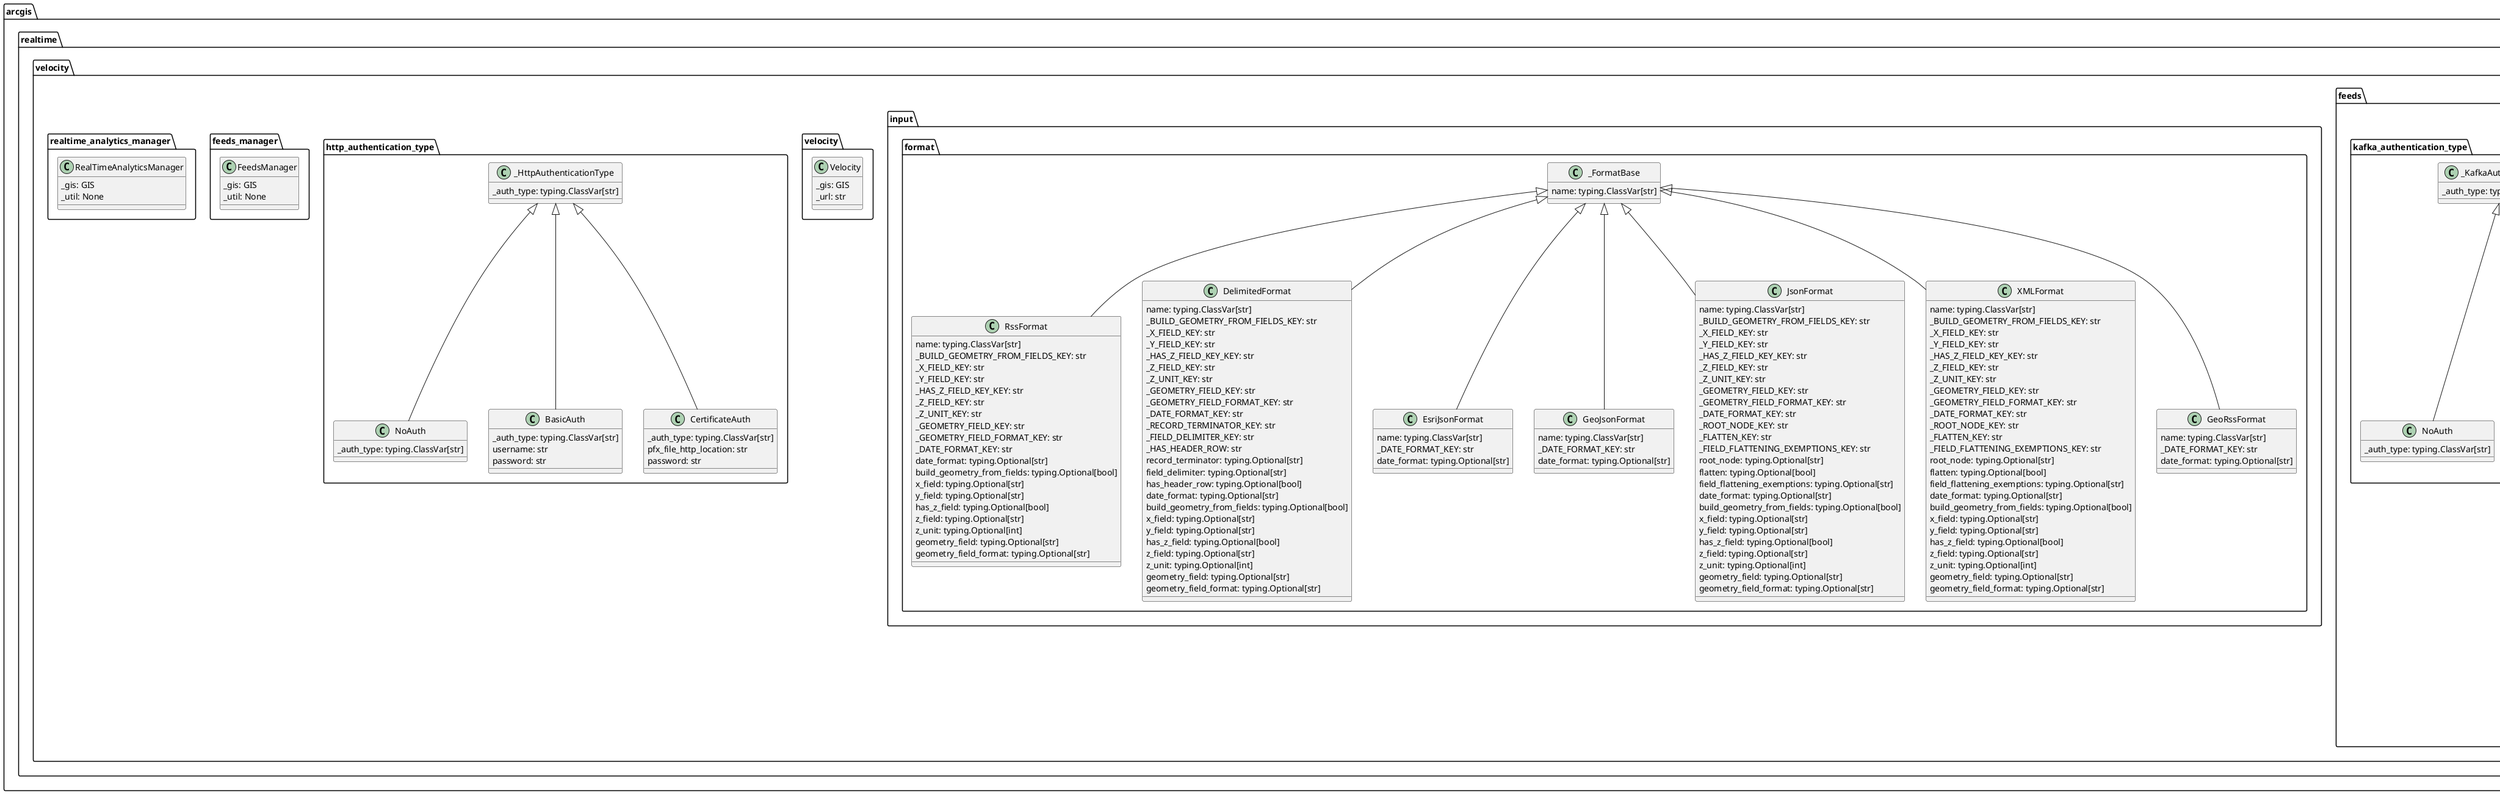 @startuml
class arcgis.realtime.stream_layer.StreamLayer {
  _streamtoken: None
  _streamurl: None
  _out_sr: None
  filter: None
  _on_features: None
  _on_disconnect: None
  _on_error: None
  service: None
}
class arcgis.realtime.velocity._bigdata_analytics.BigDataAnalytics {
  _gis: GIS
  _util: _Util
  _item: Optional[Dict]
  _id: None
}
abstract class arcgis.realtime.velocity._task.Task {
}
class arcgis.realtime.velocity._util._Util {
  _gis: GIS
  _base_url: str
  _params: None
}
class arcgis.realtime.velocity._feed.Feed {
  _gis: GIS
  _util: _Util
  _item: Optional[Dict]
  _id: None
}
class arcgis.realtime.velocity._realtime_analytics.RealTimeAnalytics {
  _gis: GIS
  _util: _Util
  _item: Optional[Dict]
  _id: None
}
class arcgis.realtime.velocity._reserved_fields._ReservedFields {
  _reserved_names_gdb: typing.ClassVar[typing.List[str]] {static}
  _reserved_names_fs: typing.ClassVar[typing.List[str]] {static}
  _reserved_names_service_query: typing.ClassVar[typing.List[str]] {static}
  _reserved_names_es: typing.ClassVar[typing.List[str]] {static}
  _all_reserved_names_lower: typing.ClassVar[typing.List[str]] {static}
}
class arcgis.realtime.velocity.bigdata_analytics_manager.BigDataAnalyticsManager {
  _gis: GIS
  _util: None
}
class arcgis.realtime.velocity.feeds._feed_template._FeedTemplate {
  label: str
  description: str
  _name: typing.ClassVar[str]
  _fields: dict
}
class arcgis.realtime.velocity.feeds.aws_iot.AWSIoT {
  endpoint: str
  topic: str
  qos_level: int
  access_key_id: typing.Optional[str]
  secret_access_key: typing.Optional[str]
  session_token: typing.Optional[str]
  data_format: typing.Union[arcgis.realtime.velocity.input.format.EsriJsonFormat, arcgis.realtime.velocity.input.format.GeoJsonFormat, arcgis.realtime.velocity.input.format.JsonFormat, arcgis.realtime.velocity.input.format.DelimitedFormat, arcgis.realtime.velocity.input.format.XMLFormat, NoneType]
  track_id_field: typing.Optional[str]
  geometry: typing.Union[arcgis.realtime.velocity.feeds.geometry.XYZGeometry, arcgis.realtime.velocity.feeds.geometry.SingleFieldGeometry, NoneType]
  time: typing.Union[arcgis.realtime.velocity.feeds.time.TimeInstant, arcgis.realtime.velocity.feeds.time.TimeInterval, NoneType]
  _name: typing.ClassVar[str]
}
class arcgis.realtime.velocity.input.format.DelimitedFormat {
  name: typing.ClassVar[str]
  _BUILD_GEOMETRY_FROM_FIELDS_KEY: str
  _X_FIELD_KEY: str
  _Y_FIELD_KEY: str
  _HAS_Z_FIELD_KEY_KEY: str
  _Z_FIELD_KEY: str
  _Z_UNIT_KEY: str
  _GEOMETRY_FIELD_KEY: str
  _GEOMETRY_FIELD_FORMAT_KEY: str
  _DATE_FORMAT_KEY: str
  _RECORD_TERMINATOR_KEY: str
  _FIELD_DELIMITER_KEY: str
  _HAS_HEADER_ROW: str
  record_terminator: typing.Optional[str]
  field_delimiter: typing.Optional[str]
  has_header_row: typing.Optional[bool]
  date_format: typing.Optional[str]
  build_geometry_from_fields: typing.Optional[bool]
  x_field: typing.Optional[str]
  y_field: typing.Optional[str]
  has_z_field: typing.Optional[bool]
  z_field: typing.Optional[str]
  z_unit: typing.Optional[int]
  geometry_field: typing.Optional[str]
  geometry_field_format: typing.Optional[str]
}
class arcgis.realtime.velocity.input.format.EsriJsonFormat {
  name: typing.ClassVar[str]
  _DATE_FORMAT_KEY: str
  date_format: typing.Optional[str]
}
class arcgis.realtime.velocity.input.format.GeoJsonFormat {
  name: typing.ClassVar[str]
  _DATE_FORMAT_KEY: str
  date_format: typing.Optional[str]
}
class arcgis.realtime.velocity.input.format.JsonFormat {
  name: typing.ClassVar[str]
  _BUILD_GEOMETRY_FROM_FIELDS_KEY: str
  _X_FIELD_KEY: str
  _Y_FIELD_KEY: str
  _HAS_Z_FIELD_KEY_KEY: str
  _Z_FIELD_KEY: str
  _Z_UNIT_KEY: str
  _GEOMETRY_FIELD_KEY: str
  _GEOMETRY_FIELD_FORMAT_KEY: str
  _DATE_FORMAT_KEY: str
  _ROOT_NODE_KEY: str
  _FLATTEN_KEY: str
  _FIELD_FLATTENING_EXEMPTIONS_KEY: str
  root_node: typing.Optional[str]
  flatten: typing.Optional[bool]
  field_flattening_exemptions: typing.Optional[str]
  date_format: typing.Optional[str]
  build_geometry_from_fields: typing.Optional[bool]
  x_field: typing.Optional[str]
  y_field: typing.Optional[str]
  has_z_field: typing.Optional[bool]
  z_field: typing.Optional[str]
  z_unit: typing.Optional[int]
  geometry_field: typing.Optional[str]
  geometry_field_format: typing.Optional[str]
}
class arcgis.realtime.velocity.feeds.geometry.SingleFieldGeometry {
  geometry_field: str
  geometry_type: str
  geometry_format: str
  wkid: int
}
class arcgis.realtime.velocity.feeds.time.TimeInstant {
  time_field: str
  date_format: str
}
class arcgis.realtime.velocity.feeds.time.TimeInterval {
  interval_start_field: str
  interval_end_field: str
  date_format: str
}
class arcgis.realtime.velocity.velocity.Velocity {
  _gis: GIS
  _url: str
}
class arcgis.realtime.velocity.input.format.XMLFormat {
  name: typing.ClassVar[str]
  _BUILD_GEOMETRY_FROM_FIELDS_KEY: str
  _X_FIELD_KEY: str
  _Y_FIELD_KEY: str
  _HAS_Z_FIELD_KEY_KEY: str
  _Z_FIELD_KEY: str
  _Z_UNIT_KEY: str
  _GEOMETRY_FIELD_KEY: str
  _GEOMETRY_FIELD_FORMAT_KEY: str
  _DATE_FORMAT_KEY: str
  _ROOT_NODE_KEY: str
  _FLATTEN_KEY: str
  _FIELD_FLATTENING_EXEMPTIONS_KEY: str
  root_node: typing.Optional[str]
  flatten: typing.Optional[bool]
  field_flattening_exemptions: typing.Optional[str]
  date_format: typing.Optional[str]
  build_geometry_from_fields: typing.Optional[bool]
  x_field: typing.Optional[str]
  y_field: typing.Optional[str]
  has_z_field: typing.Optional[bool]
  z_field: typing.Optional[str]
  z_unit: typing.Optional[int]
  geometry_field: typing.Optional[str]
  geometry_field_format: typing.Optional[str]
}
class arcgis.realtime.velocity.feeds.geometry.XYZGeometry {
  x_field: str
  y_field: str
  wkid: int
  z_field: str
  z_unit: str
}
class arcgis.realtime.velocity.feeds.geometry._HasGeometry {
}
class arcgis.realtime.velocity.feeds.time._HasTime {
}
class arcgis.realtime.velocity.feeds.azure_event_hub.AzureEventHub {
  shared_access_key_name: str
  shared_access_key: str
  event_hub_endpoint: str
  event_hub_entity_path: str
  consumer_group: typing.Optional[str]
  data_format: typing.Union[arcgis.realtime.velocity.input.format.EsriJsonFormat, arcgis.realtime.velocity.input.format.GeoJsonFormat, arcgis.realtime.velocity.input.format.JsonFormat, arcgis.realtime.velocity.input.format.DelimitedFormat, arcgis.realtime.velocity.input.format.XMLFormat, NoneType]
  track_id_field: typing.Optional[str]
  geometry: typing.Union[arcgis.realtime.velocity.feeds.geometry.XYZGeometry, arcgis.realtime.velocity.feeds.geometry.SingleFieldGeometry, NoneType]
  time: typing.Union[arcgis.realtime.velocity.feeds.time.TimeInstant, arcgis.realtime.velocity.feeds.time.TimeInterval, NoneType]
  _name: typing.ClassVar[str]
}
class arcgis.realtime.velocity.feeds.azure_service_bus.AzureServiceBus {
  topic_name: str
  subscription_name: str
  shared_access_key_name: str
  shared_access_key: str
  endpoint: str
  data_format: typing.Union[arcgis.realtime.velocity.input.format.EsriJsonFormat, arcgis.realtime.velocity.input.format.GeoJsonFormat, arcgis.realtime.velocity.input.format.JsonFormat, arcgis.realtime.velocity.input.format.DelimitedFormat, arcgis.realtime.velocity.input.format.XMLFormat, NoneType]
  track_id_field: typing.Optional[str]
  geometry: typing.Union[arcgis.realtime.velocity.feeds.geometry.XYZGeometry, arcgis.realtime.velocity.feeds.geometry.SingleFieldGeometry, NoneType]
  time: typing.Union[arcgis.realtime.velocity.feeds.time.TimeInstant, arcgis.realtime.velocity.feeds.time.TimeInterval, NoneType]
  _name: typing.ClassVar[str]
}
class arcgis.realtime.velocity.feeds.cisco_edge_intelligence.CiscoEdgeIntelligence {
  _name: typing.ClassVar[str]
}
class arcgis.realtime.velocity.feeds.mqtt.MQTT {
  host: str
  port: int
  topic: str
  qos_level: int
  username: typing.Optional[str]
  password: typing.Optional[str]
  client_id: typing.Optional[str]
  data_format: typing.Union[arcgis.realtime.velocity.input.format.EsriJsonFormat, arcgis.realtime.velocity.input.format.GeoJsonFormat, arcgis.realtime.velocity.input.format.JsonFormat, arcgis.realtime.velocity.input.format.DelimitedFormat, arcgis.realtime.velocity.input.format.XMLFormat, NoneType]
  track_id_field: typing.Optional[str]
  geometry: typing.Union[arcgis.realtime.velocity.feeds.geometry.XYZGeometry, arcgis.realtime.velocity.feeds.geometry.SingleFieldGeometry, NoneType]
  time: typing.Union[arcgis.realtime.velocity.feeds.time.TimeInstant, arcgis.realtime.velocity.feeds.time.TimeInterval, NoneType]
  _name: typing.ClassVar[str]
}
class arcgis.realtime.velocity.feeds.feature_layer.FeatureLayer {
  query: str
  fields: str
  outSR: int
  url: typing.Optional[str]
  portal_item_id: typing.Optional[str]
  extent: typing.Optional[typing.Dict[str, typing.Any]]
  time_stamp_field: typing.Optional[str]
  track_id_field: typing.Optional[str]
  time: typing.Union[arcgis.realtime.velocity.feeds.time.TimeInstant, arcgis.realtime.velocity.feeds.time.TimeInterval, NoneType]
  run_interval: RunInterval
  data_format: typing.Any
  _name: typing.ClassVar[str]
}
class arcgis.realtime.velocity.feeds.run_interval.RunInterval {
  cron_expression: str
  timezone: str
}
class arcgis.realtime.velocity.feeds.geometry._Unit {
  _distance: typing.ClassVar[typing.Dict[str, int]]
}
class arcgis.realtime.velocity.feeds.geotab.Geotab {
  url: str
  database: str
  username: str
  password: str
  groups: typing.Optional[str]
  diagnostics_ids: typing.Optional[str]
  data_format: typing.Optional[arcgis.realtime.velocity.input.format.JsonFormat]
  track_id_field: typing.Optional[str]
  geometry: typing.Union[arcgis.realtime.velocity.feeds.geometry.XYZGeometry, arcgis.realtime.velocity.feeds.geometry.SingleFieldGeometry, NoneType]
  time: typing.Union[arcgis.realtime.velocity.feeds.time.TimeInstant, arcgis.realtime.velocity.feeds.time.TimeInterval, NoneType]
  run_interval: RunInterval
  _name: typing.ClassVar[str]
}
class arcgis.realtime.velocity.http_authentication_type.BasicAuth {
  _auth_type: typing.ClassVar[str]
  username: str
  password: str
}
class arcgis.realtime.velocity.http_authentication_type.CertificateAuth {
  _auth_type: typing.ClassVar[str]
  pfx_file_http_location: str
  password: str
}
class arcgis.realtime.velocity.feeds.http_poller.HttpPoller {
  url: str
  http_method: str
  http_auth_type: typing.Union[arcgis.realtime.velocity.http_authentication_type.NoAuth, arcgis.realtime.velocity.http_authentication_type.BasicAuth, arcgis.realtime.velocity.http_authentication_type.CertificateAuth]
  url_params: Dict[builtins.str, builtins.str]
  http_headers: Dict[builtins.str, builtins.str]
  enable_long_polling: bool
  data_format: typing.Union[arcgis.realtime.velocity.input.format.EsriJsonFormat, arcgis.realtime.velocity.input.format.GeoJsonFormat, arcgis.realtime.velocity.input.format.JsonFormat, arcgis.realtime.velocity.input.format.DelimitedFormat, arcgis.realtime.velocity.input.format.XMLFormat, NoneType]
  track_id_field: typing.Optional[str]
  geometry: typing.Union[arcgis.realtime.velocity.feeds.geometry.XYZGeometry, arcgis.realtime.velocity.feeds.geometry.SingleFieldGeometry, NoneType]
  time: typing.Union[arcgis.realtime.velocity.feeds.time.TimeInstant, arcgis.realtime.velocity.feeds.time.TimeInterval, NoneType]
  run_interval: RunInterval
  _name: typing.ClassVar[str]
}
class arcgis.realtime.velocity.http_authentication_type.NoAuth {
  _auth_type: typing.ClassVar[str]
}
class arcgis.realtime.velocity.feeds.http_receiver.HttpReceiver {
  authentication_type: str
  sample_message: str
  data_format: typing.Union[arcgis.realtime.velocity.input.format.EsriJsonFormat, arcgis.realtime.velocity.input.format.GeoJsonFormat, arcgis.realtime.velocity.input.format.JsonFormat, arcgis.realtime.velocity.input.format.DelimitedFormat, arcgis.realtime.velocity.input.format.XMLFormat, NoneType]
  track_id_field: typing.Optional[str]
  geometry: typing.Union[arcgis.realtime.velocity.feeds.geometry.XYZGeometry, arcgis.realtime.velocity.feeds.geometry.SingleFieldGeometry, NoneType]
  time: typing.Union[arcgis.realtime.velocity.feeds.time.TimeInstant, arcgis.realtime.velocity.feeds.time.TimeInterval, NoneType]
  _name: typing.ClassVar[str]
}
class arcgis.realtime.velocity.feeds.http_simulator.HttpSimulator {
  url: str
  field_separator: str
  features_per_execution: int
  interval_for_sending_events: int
  repeat_simulation: bool
  time_field_index: int
  convert_to_current_time: bool
  data_format: typing.Optional[arcgis.realtime.velocity.input.format.DelimitedFormat]
  track_id_field: typing.Optional[str]
  geometry: typing.Union[arcgis.realtime.velocity.feeds.geometry.XYZGeometry, arcgis.realtime.velocity.feeds.geometry.SingleFieldGeometry, NoneType]
  time: typing.Union[arcgis.realtime.velocity.feeds.time.TimeInstant, arcgis.realtime.velocity.feeds.time.TimeInterval, NoneType]
  _name: typing.ClassVar[str]
}
class arcgis.realtime.velocity.feeds.kafka.Kafka {
  brokers: str
  topics: str
  authentication: typing.Union[arcgis.realtime.velocity.feeds.kafka_authentication_type.NoAuth, arcgis.realtime.velocity.feeds.kafka_authentication_type.SASLPlain]
  consumer_group_id: typing.Optional[str]
  data_format: typing.Union[arcgis.realtime.velocity.input.format.EsriJsonFormat, arcgis.realtime.velocity.input.format.GeoJsonFormat, arcgis.realtime.velocity.input.format.JsonFormat, arcgis.realtime.velocity.input.format.DelimitedFormat, arcgis.realtime.velocity.input.format.XMLFormat, NoneType]
  track_id_field: typing.Optional[str]
  geometry: typing.Union[arcgis.realtime.velocity.feeds.geometry.XYZGeometry, arcgis.realtime.velocity.feeds.geometry.SingleFieldGeometry, NoneType]
  time: typing.Union[arcgis.realtime.velocity.feeds.time.TimeInstant, arcgis.realtime.velocity.feeds.time.TimeInterval, NoneType]
  _name: typing.ClassVar[str]
}
class arcgis.realtime.velocity.feeds.kafka_authentication_type.NoAuth {
  _auth_type: typing.ClassVar[str]
}
class arcgis.realtime.velocity.feeds.kafka_authentication_type.SASLPlain {
  _auth_type: typing.ClassVar[str]
  username: str
  password: str
}
class arcgis.realtime.velocity.feeds.kafka_authentication_type._KafkaAuthenticationType {
  _auth_type: typing.ClassVar[str]
}
class arcgis.realtime.velocity.feeds.rabbit_mq.RabbitMQ {
  host: str
  port: int
  use_ssl: bool
  prefetch_count: int
  virtual_host: typing.Optional[str]
  username: typing.Optional[str]
  password: typing.Optional[str]
  queue_name: typing.Optional[str]
  data_format: typing.Union[arcgis.realtime.velocity.input.format.EsriJsonFormat, arcgis.realtime.velocity.input.format.GeoJsonFormat, arcgis.realtime.velocity.input.format.JsonFormat, arcgis.realtime.velocity.input.format.DelimitedFormat, arcgis.realtime.velocity.input.format.XMLFormat, NoneType]
  track_id_field: typing.Optional[str]
  geometry: typing.Union[arcgis.realtime.velocity.feeds.geometry.XYZGeometry, arcgis.realtime.velocity.feeds.geometry.SingleFieldGeometry, NoneType]
  time: typing.Union[arcgis.realtime.velocity.feeds.time.TimeInstant, arcgis.realtime.velocity.feeds.time.TimeInterval, NoneType]
  _name: typing.ClassVar[str]
}
class arcgis.realtime.velocity.feeds_manager.FeedsManager {
  _gis: GIS
  _util: None
}
class arcgis.realtime.velocity.input.format.GeoRssFormat {
  name: typing.ClassVar[str]
  _DATE_FORMAT_KEY: str
  date_format: typing.Optional[str]
}
class arcgis.realtime.velocity.feeds.rss.RSS {
  rss_url: str
  http_auth_type: typing.Union[arcgis.realtime.velocity.http_authentication_type.NoAuth, arcgis.realtime.velocity.http_authentication_type.BasicAuth, arcgis.realtime.velocity.http_authentication_type.CertificateAuth]
  http_headers: Dict[builtins.str, builtins.str]
  data_format: typing.Union[arcgis.realtime.velocity.input.format.RssFormat, arcgis.realtime.velocity.input.format.GeoRssFormat, NoneType]
  track_id_field: typing.Optional[str]
  geometry: typing.Union[arcgis.realtime.velocity.feeds.geometry.XYZGeometry, arcgis.realtime.velocity.feeds.geometry.SingleFieldGeometry, NoneType]
  time: typing.Union[arcgis.realtime.velocity.feeds.time.TimeInstant, arcgis.realtime.velocity.feeds.time.TimeInterval, NoneType]
  run_interval: RunInterval
  _name: typing.ClassVar[str]
}
class arcgis.realtime.velocity.input.format.RssFormat {
  name: typing.ClassVar[str]
  _BUILD_GEOMETRY_FROM_FIELDS_KEY: str
  _X_FIELD_KEY: str
  _Y_FIELD_KEY: str
  _HAS_Z_FIELD_KEY_KEY: str
  _Z_FIELD_KEY: str
  _Z_UNIT_KEY: str
  _GEOMETRY_FIELD_KEY: str
  _GEOMETRY_FIELD_FORMAT_KEY: str
  _DATE_FORMAT_KEY: str
  date_format: typing.Optional[str]
  build_geometry_from_fields: typing.Optional[bool]
  x_field: typing.Optional[str]
  y_field: typing.Optional[str]
  has_z_field: typing.Optional[bool]
  z_field: typing.Optional[str]
  z_unit: typing.Optional[int]
  geometry_field: typing.Optional[str]
  geometry_field_format: typing.Optional[str]
}
class arcgis.realtime.velocity.http_authentication_type._HttpAuthenticationType {
  _auth_type: typing.ClassVar[str]
}
class arcgis.realtime.velocity.feeds.stream_layer.StreamLayer {
  portal_item_id: str
  query: str
  fields: str
  outSR: int
  extent: typing.Optional[typing.Dict[str, typing.Any]]
  track_id_field: typing.Optional[str]
  time: typing.Union[arcgis.realtime.velocity.feeds.time.TimeInstant, arcgis.realtime.velocity.feeds.time.TimeInterval, NoneType]
  data_format: typing.Any
  _name: typing.ClassVar[str]
}
class arcgis.realtime.velocity.feeds.verizon_connect_reveal.VerizonConnectReveal {
  username: str
  password: str
  data_format: typing.Optional[arcgis.realtime.velocity.input.format.JsonFormat]
  track_id_field: typing.Optional[str]
  geometry: typing.Union[arcgis.realtime.velocity.feeds.geometry.XYZGeometry, arcgis.realtime.velocity.feeds.geometry.SingleFieldGeometry, NoneType]
  time: typing.Union[arcgis.realtime.velocity.feeds.time.TimeInstant, arcgis.realtime.velocity.feeds.time.TimeInterval, NoneType]
  _name: typing.ClassVar[str]
}
class arcgis.realtime.velocity.feeds.web_socket.WebSocket {
  url: str
  data_format: typing.Union[arcgis.realtime.velocity.input.format.EsriJsonFormat, arcgis.realtime.velocity.input.format.GeoJsonFormat, arcgis.realtime.velocity.input.format.JsonFormat, arcgis.realtime.velocity.input.format.DelimitedFormat, arcgis.realtime.velocity.input.format.XMLFormat, NoneType]
  track_id_field: typing.Optional[str]
  geometry: typing.Union[arcgis.realtime.velocity.feeds.geometry.XYZGeometry, arcgis.realtime.velocity.feeds.geometry.SingleFieldGeometry, NoneType]
  time: typing.Union[arcgis.realtime.velocity.feeds.time.TimeInstant, arcgis.realtime.velocity.feeds.time.TimeInterval, NoneType]
  _name: typing.ClassVar[str]
}
class arcgis.realtime.velocity.input.format._FormatBase {
  name: typing.ClassVar[str]
}
class arcgis.realtime.velocity.realtime_analytics_manager.RealTimeAnalyticsManager {
  _gis: GIS
  _util: None
}
arcgis.realtime.velocity._bigdata_analytics.BigDataAnalytics *-- arcgis.realtime.velocity._util._Util
arcgis.realtime.velocity._task.Task <|-- arcgis.realtime.velocity._bigdata_analytics.BigDataAnalytics
arcgis.realtime.velocity._feed.Feed *-- arcgis.realtime.velocity._util._Util
arcgis.realtime.velocity._task.Task <|-- arcgis.realtime.velocity._feed.Feed
arcgis.realtime.velocity._realtime_analytics.RealTimeAnalytics *-- arcgis.realtime.velocity._util._Util
arcgis.realtime.velocity._task.Task <|-- arcgis.realtime.velocity._realtime_analytics.RealTimeAnalytics
arcgis.realtime.velocity.feeds._feed_template._FeedTemplate <|-- arcgis.realtime.velocity.feeds.aws_iot.AWSIoT
arcgis.realtime.velocity.feeds.time._HasTime <|-- arcgis.realtime.velocity.feeds.aws_iot.AWSIoT
arcgis.realtime.velocity.feeds.geometry._HasGeometry <|-- arcgis.realtime.velocity.feeds.aws_iot.AWSIoT
arcgis.realtime.velocity.input.format._FormatBase <|-- arcgis.realtime.velocity.input.format.DelimitedFormat
arcgis.realtime.velocity.input.format._FormatBase <|-- arcgis.realtime.velocity.input.format.EsriJsonFormat
arcgis.realtime.velocity.input.format._FormatBase <|-- arcgis.realtime.velocity.input.format.GeoJsonFormat
arcgis.realtime.velocity.input.format._FormatBase <|-- arcgis.realtime.velocity.input.format.JsonFormat
arcgis.realtime.velocity.input.format._FormatBase <|-- arcgis.realtime.velocity.input.format.XMLFormat
arcgis.realtime.velocity.feeds._feed_template._FeedTemplate <|-- arcgis.realtime.velocity.feeds.azure_event_hub.AzureEventHub
arcgis.realtime.velocity.feeds.time._HasTime <|-- arcgis.realtime.velocity.feeds.azure_event_hub.AzureEventHub
arcgis.realtime.velocity.feeds.geometry._HasGeometry <|-- arcgis.realtime.velocity.feeds.azure_event_hub.AzureEventHub
arcgis.realtime.velocity.feeds._feed_template._FeedTemplate <|-- arcgis.realtime.velocity.feeds.azure_service_bus.AzureServiceBus
arcgis.realtime.velocity.feeds.time._HasTime <|-- arcgis.realtime.velocity.feeds.azure_service_bus.AzureServiceBus
arcgis.realtime.velocity.feeds.geometry._HasGeometry <|-- arcgis.realtime.velocity.feeds.azure_service_bus.AzureServiceBus
arcgis.realtime.velocity.feeds.mqtt.MQTT <|-- arcgis.realtime.velocity.feeds.cisco_edge_intelligence.CiscoEdgeIntelligence
arcgis.realtime.velocity.feeds._feed_template._FeedTemplate <|-- arcgis.realtime.velocity.feeds.mqtt.MQTT
arcgis.realtime.velocity.feeds.time._HasTime <|-- arcgis.realtime.velocity.feeds.mqtt.MQTT
arcgis.realtime.velocity.feeds.geometry._HasGeometry <|-- arcgis.realtime.velocity.feeds.mqtt.MQTT
arcgis.realtime.velocity.feeds.feature_layer.FeatureLayer *-- arcgis.realtime.velocity.feeds.run_interval.RunInterval
arcgis.realtime.velocity.feeds._feed_template._FeedTemplate <|-- arcgis.realtime.velocity.feeds.feature_layer.FeatureLayer
arcgis.realtime.velocity.feeds.time._HasTime <|-- arcgis.realtime.velocity.feeds.feature_layer.FeatureLayer
arcgis.realtime.velocity.feeds.geotab.Geotab *-- arcgis.realtime.velocity.feeds.run_interval.RunInterval
arcgis.realtime.velocity.feeds._feed_template._FeedTemplate <|-- arcgis.realtime.velocity.feeds.geotab.Geotab
arcgis.realtime.velocity.feeds.time._HasTime <|-- arcgis.realtime.velocity.feeds.geotab.Geotab
arcgis.realtime.velocity.feeds.geometry._HasGeometry <|-- arcgis.realtime.velocity.feeds.geotab.Geotab
arcgis.realtime.velocity.http_authentication_type._HttpAuthenticationType <|-- arcgis.realtime.velocity.http_authentication_type.BasicAuth
arcgis.realtime.velocity.http_authentication_type._HttpAuthenticationType <|-- arcgis.realtime.velocity.http_authentication_type.CertificateAuth
arcgis.realtime.velocity.feeds.http_poller.HttpPoller *-- arcgis.realtime.velocity.feeds.run_interval.RunInterval
arcgis.realtime.velocity.feeds._feed_template._FeedTemplate <|-- arcgis.realtime.velocity.feeds.http_poller.HttpPoller
arcgis.realtime.velocity.feeds.time._HasTime <|-- arcgis.realtime.velocity.feeds.http_poller.HttpPoller
arcgis.realtime.velocity.feeds.geometry._HasGeometry <|-- arcgis.realtime.velocity.feeds.http_poller.HttpPoller
arcgis.realtime.velocity.http_authentication_type._HttpAuthenticationType <|-- arcgis.realtime.velocity.http_authentication_type.NoAuth
arcgis.realtime.velocity.feeds._feed_template._FeedTemplate <|-- arcgis.realtime.velocity.feeds.http_receiver.HttpReceiver
arcgis.realtime.velocity.feeds.time._HasTime <|-- arcgis.realtime.velocity.feeds.http_receiver.HttpReceiver
arcgis.realtime.velocity.feeds.geometry._HasGeometry <|-- arcgis.realtime.velocity.feeds.http_receiver.HttpReceiver
arcgis.realtime.velocity.feeds._feed_template._FeedTemplate <|-- arcgis.realtime.velocity.feeds.http_simulator.HttpSimulator
arcgis.realtime.velocity.feeds.time._HasTime <|-- arcgis.realtime.velocity.feeds.http_simulator.HttpSimulator
arcgis.realtime.velocity.feeds.geometry._HasGeometry <|-- arcgis.realtime.velocity.feeds.http_simulator.HttpSimulator
arcgis.realtime.velocity.feeds._feed_template._FeedTemplate <|-- arcgis.realtime.velocity.feeds.kafka.Kafka
arcgis.realtime.velocity.feeds.time._HasTime <|-- arcgis.realtime.velocity.feeds.kafka.Kafka
arcgis.realtime.velocity.feeds.geometry._HasGeometry <|-- arcgis.realtime.velocity.feeds.kafka.Kafka
arcgis.realtime.velocity.feeds.kafka_authentication_type._KafkaAuthenticationType <|-- arcgis.realtime.velocity.feeds.kafka_authentication_type.NoAuth
arcgis.realtime.velocity.feeds.kafka_authentication_type._KafkaAuthenticationType <|-- arcgis.realtime.velocity.feeds.kafka_authentication_type.SASLPlain
arcgis.realtime.velocity.feeds._feed_template._FeedTemplate <|-- arcgis.realtime.velocity.feeds.rabbit_mq.RabbitMQ
arcgis.realtime.velocity.feeds.time._HasTime <|-- arcgis.realtime.velocity.feeds.rabbit_mq.RabbitMQ
arcgis.realtime.velocity.feeds.geometry._HasGeometry <|-- arcgis.realtime.velocity.feeds.rabbit_mq.RabbitMQ
arcgis.realtime.velocity.input.format._FormatBase <|-- arcgis.realtime.velocity.input.format.GeoRssFormat
arcgis.realtime.velocity.feeds.rss.RSS *-- arcgis.realtime.velocity.feeds.run_interval.RunInterval
arcgis.realtime.velocity.feeds._feed_template._FeedTemplate <|-- arcgis.realtime.velocity.feeds.rss.RSS
arcgis.realtime.velocity.feeds.time._HasTime <|-- arcgis.realtime.velocity.feeds.rss.RSS
arcgis.realtime.velocity.feeds.geometry._HasGeometry <|-- arcgis.realtime.velocity.feeds.rss.RSS
arcgis.realtime.velocity.input.format._FormatBase <|-- arcgis.realtime.velocity.input.format.RssFormat
arcgis.realtime.velocity.feeds._feed_template._FeedTemplate <|-- arcgis.realtime.velocity.feeds.stream_layer.StreamLayer
arcgis.realtime.velocity.feeds.time._HasTime <|-- arcgis.realtime.velocity.feeds.stream_layer.StreamLayer
arcgis.realtime.velocity.feeds._feed_template._FeedTemplate <|-- arcgis.realtime.velocity.feeds.verizon_connect_reveal.VerizonConnectReveal
arcgis.realtime.velocity.feeds.time._HasTime <|-- arcgis.realtime.velocity.feeds.verizon_connect_reveal.VerizonConnectReveal
arcgis.realtime.velocity.feeds.geometry._HasGeometry <|-- arcgis.realtime.velocity.feeds.verizon_connect_reveal.VerizonConnectReveal
arcgis.realtime.velocity.feeds._feed_template._FeedTemplate <|-- arcgis.realtime.velocity.feeds.web_socket.WebSocket
arcgis.realtime.velocity.feeds.time._HasTime <|-- arcgis.realtime.velocity.feeds.web_socket.WebSocket
arcgis.realtime.velocity.feeds.geometry._HasGeometry <|-- arcgis.realtime.velocity.feeds.web_socket.WebSocket
@enduml
